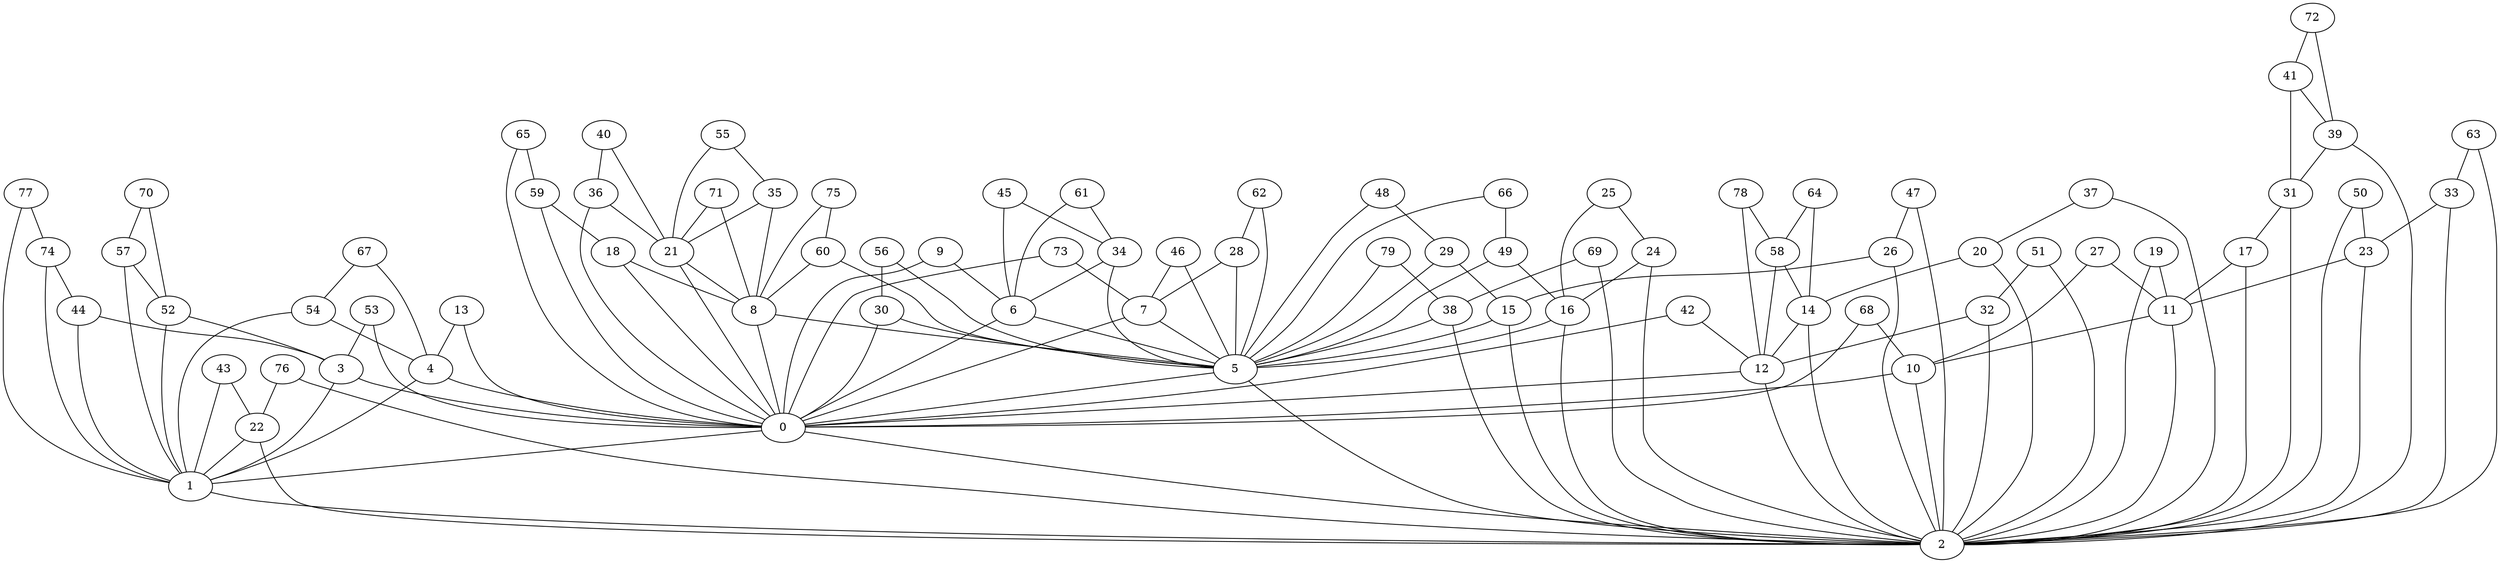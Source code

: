graph grafoDorogovtsev_80  {
0;
1;
2;
3;
4;
5;
6;
7;
8;
9;
10;
11;
12;
13;
14;
15;
16;
17;
18;
19;
20;
21;
22;
23;
24;
25;
26;
27;
28;
29;
30;
31;
32;
33;
34;
35;
36;
37;
38;
39;
40;
41;
42;
43;
44;
45;
46;
47;
48;
49;
50;
51;
52;
53;
54;
55;
56;
57;
58;
59;
60;
61;
62;
63;
64;
65;
66;
67;
68;
69;
70;
71;
72;
73;
74;
75;
76;
77;
78;
79;
0 -- 1;
0 -- 2;
1 -- 2;
3 -- 0;
3 -- 1;
4 -- 0;
4 -- 1;
5 -- 0;
5 -- 2;
6 -- 5;
6 -- 0;
7 -- 5;
7 -- 0;
8 -- 5;
8 -- 0;
9 -- 6;
9 -- 0;
10 -- 0;
10 -- 2;
11 -- 10;
11 -- 2;
12 -- 0;
12 -- 2;
13 -- 4;
13 -- 0;
14 -- 12;
14 -- 2;
15 -- 5;
15 -- 2;
16 -- 5;
16 -- 2;
17 -- 11;
17 -- 2;
18 -- 8;
18 -- 0;
19 -- 11;
19 -- 2;
20 -- 14;
20 -- 2;
21 -- 8;
21 -- 0;
22 -- 1;
22 -- 2;
23 -- 11;
23 -- 2;
24 -- 16;
24 -- 2;
25 -- 24;
25 -- 16;
26 -- 15;
26 -- 2;
27 -- 11;
27 -- 10;
28 -- 7;
28 -- 5;
29 -- 15;
29 -- 5;
30 -- 5;
30 -- 0;
31 -- 17;
31 -- 2;
32 -- 12;
32 -- 2;
33 -- 23;
33 -- 2;
34 -- 6;
34 -- 5;
35 -- 21;
35 -- 8;
36 -- 21;
36 -- 0;
37 -- 20;
37 -- 2;
38 -- 5;
38 -- 2;
39 -- 31;
39 -- 2;
40 -- 36;
40 -- 21;
41 -- 39;
41 -- 31;
42 -- 12;
42 -- 0;
43 -- 22;
43 -- 1;
44 -- 3;
44 -- 1;
45 -- 34;
45 -- 6;
46 -- 7;
46 -- 5;
47 -- 26;
47 -- 2;
48 -- 29;
48 -- 5;
49 -- 16;
49 -- 5;
50 -- 23;
50 -- 2;
51 -- 32;
51 -- 2;
52 -- 3;
52 -- 1;
53 -- 3;
53 -- 0;
54 -- 4;
54 -- 1;
55 -- 35;
55 -- 21;
56 -- 30;
56 -- 5;
57 -- 52;
57 -- 1;
58 -- 14;
58 -- 12;
59 -- 18;
59 -- 0;
60 -- 8;
60 -- 5;
61 -- 34;
61 -- 6;
62 -- 28;
62 -- 5;
63 -- 33;
63 -- 2;
64 -- 58;
64 -- 14;
65 -- 59;
65 -- 0;
66 -- 49;
66 -- 5;
67 -- 54;
67 -- 4;
68 -- 10;
68 -- 0;
69 -- 38;
69 -- 2;
70 -- 57;
70 -- 52;
71 -- 21;
71 -- 8;
72 -- 41;
72 -- 39;
73 -- 7;
73 -- 0;
74 -- 44;
74 -- 1;
75 -- 60;
75 -- 8;
76 -- 22;
76 -- 2;
77 -- 74;
77 -- 1;
78 -- 58;
78 -- 12;
79 -- 38;
79 -- 5;
}